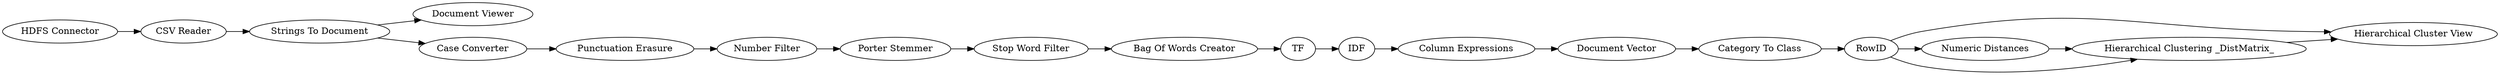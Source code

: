 digraph {
	"3685421460058940164_19" [label="Hierarchical Cluster View"]
	"3685421460058940164_7" [label="Number Filter"]
	"3685421460058940164_2" [label="CSV Reader"]
	"3685421460058940164_16" [label=RowID]
	"3685421460058940164_12" [label=IDF]
	"3685421460058940164_15" [label="Category To Class"]
	"3685421460058940164_1" [label="HDFS Connector"]
	"3685421460058940164_11" [label=TF]
	"3685421460058940164_8" [label="Porter Stemmer"]
	"3685421460058940164_9" [label="Stop Word Filter"]
	"3685421460058940164_4" [label="Document Viewer"]
	"3685421460058940164_3" [label="Strings To Document"]
	"3685421460058940164_6" [label="Punctuation Erasure"]
	"3685421460058940164_10" [label="Bag Of Words Creator"]
	"3685421460058940164_5" [label="Case Converter"]
	"3685421460058940164_13" [label="Column Expressions"]
	"3685421460058940164_17" [label="Numeric Distances"]
	"3685421460058940164_18" [label="Hierarchical Clustering _DistMatrix_"]
	"3685421460058940164_14" [label="Document Vector"]
	"3685421460058940164_6" -> "3685421460058940164_7"
	"3685421460058940164_1" -> "3685421460058940164_2"
	"3685421460058940164_11" -> "3685421460058940164_12"
	"3685421460058940164_15" -> "3685421460058940164_16"
	"3685421460058940164_3" -> "3685421460058940164_5"
	"3685421460058940164_7" -> "3685421460058940164_8"
	"3685421460058940164_17" -> "3685421460058940164_18"
	"3685421460058940164_18" -> "3685421460058940164_19"
	"3685421460058940164_8" -> "3685421460058940164_9"
	"3685421460058940164_13" -> "3685421460058940164_14"
	"3685421460058940164_9" -> "3685421460058940164_10"
	"3685421460058940164_10" -> "3685421460058940164_11"
	"3685421460058940164_2" -> "3685421460058940164_3"
	"3685421460058940164_5" -> "3685421460058940164_6"
	"3685421460058940164_3" -> "3685421460058940164_4"
	"3685421460058940164_12" -> "3685421460058940164_13"
	"3685421460058940164_16" -> "3685421460058940164_18"
	"3685421460058940164_16" -> "3685421460058940164_19"
	"3685421460058940164_14" -> "3685421460058940164_15"
	"3685421460058940164_16" -> "3685421460058940164_17"
	rankdir=LR
}

